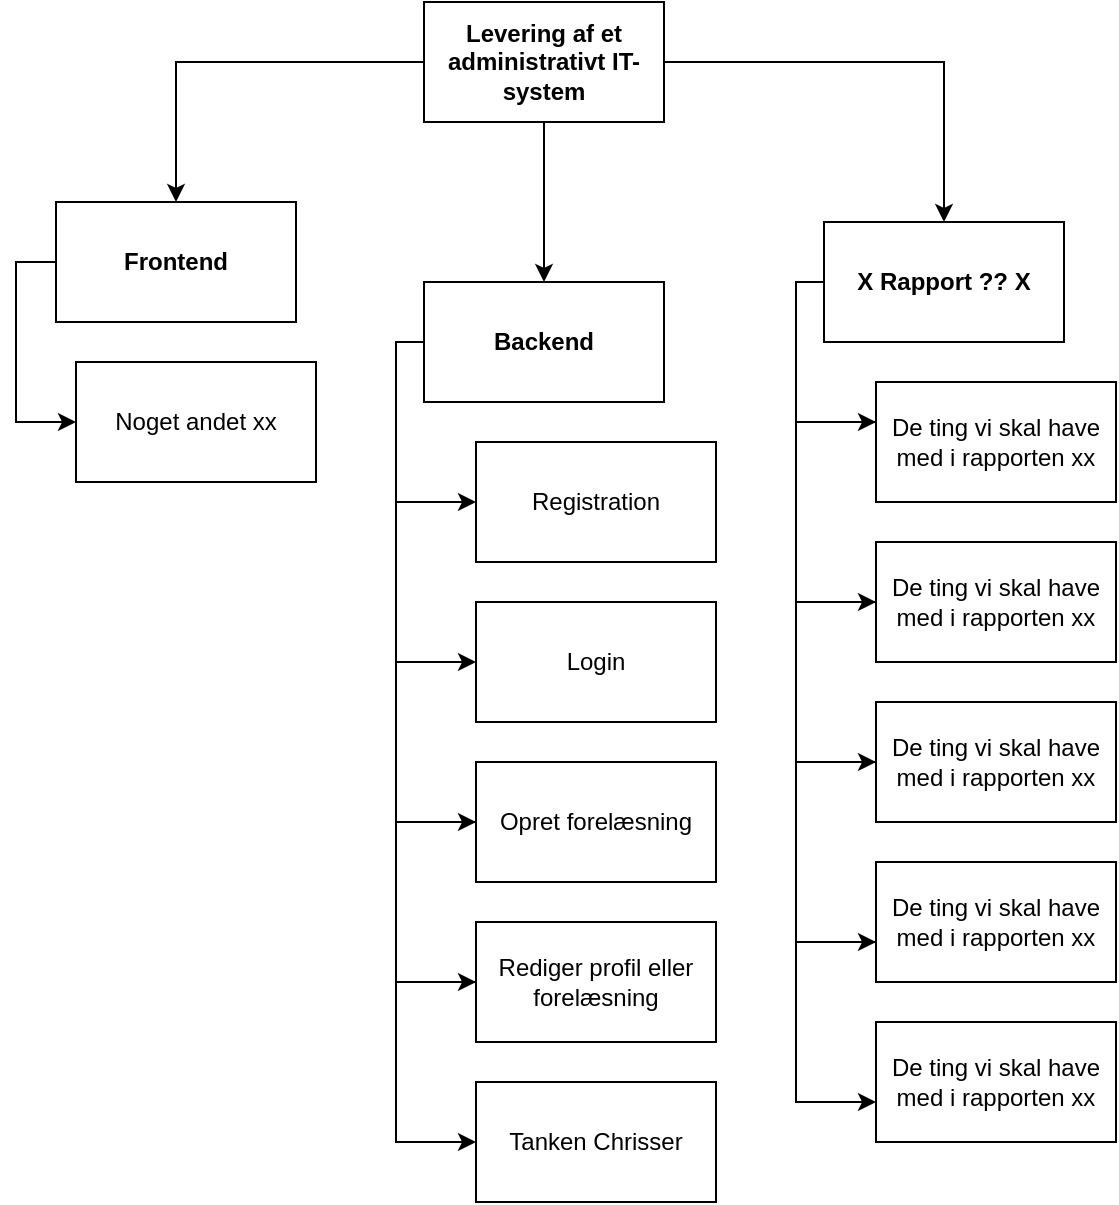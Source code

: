 <mxfile version="12.7.3" type="github">
  <diagram id="3AZzIE220VFOiJiIbyjP" name="Page-1">
    <mxGraphModel dx="686" dy="738" grid="1" gridSize="10" guides="1" tooltips="1" connect="1" arrows="1" fold="1" page="1" pageScale="1" pageWidth="827" pageHeight="1169" math="0" shadow="0">
      <root>
        <mxCell id="0" />
        <mxCell id="1" parent="0" />
        <mxCell id="Jk5qHnKGdOJ1nb1w-nt2-3" value="" style="edgeStyle=orthogonalEdgeStyle;rounded=0;orthogonalLoop=1;jettySize=auto;html=1;" parent="1" source="Jk5qHnKGdOJ1nb1w-nt2-1" target="Jk5qHnKGdOJ1nb1w-nt2-2" edge="1">
          <mxGeometry relative="1" as="geometry" />
        </mxCell>
        <mxCell id="Jk5qHnKGdOJ1nb1w-nt2-5" value="" style="edgeStyle=orthogonalEdgeStyle;rounded=0;orthogonalLoop=1;jettySize=auto;html=1;" parent="1" source="Jk5qHnKGdOJ1nb1w-nt2-1" target="Jk5qHnKGdOJ1nb1w-nt2-4" edge="1">
          <mxGeometry relative="1" as="geometry" />
        </mxCell>
        <mxCell id="Jk5qHnKGdOJ1nb1w-nt2-7" value="" style="edgeStyle=orthogonalEdgeStyle;rounded=0;orthogonalLoop=1;jettySize=auto;html=1;" parent="1" source="Jk5qHnKGdOJ1nb1w-nt2-1" target="Jk5qHnKGdOJ1nb1w-nt2-6" edge="1">
          <mxGeometry relative="1" as="geometry" />
        </mxCell>
        <mxCell id="Jk5qHnKGdOJ1nb1w-nt2-1" value="&lt;b&gt;Levering af et administrativt IT-system&lt;/b&gt;" style="rounded=0;whiteSpace=wrap;html=1;" parent="1" vertex="1">
          <mxGeometry x="294" y="40" width="120" height="60" as="geometry" />
        </mxCell>
        <mxCell id="Ops0DvnB60AxqXnKlPGb-2" value="" style="edgeStyle=orthogonalEdgeStyle;rounded=0;orthogonalLoop=1;jettySize=auto;html=1;" edge="1" parent="1" source="Jk5qHnKGdOJ1nb1w-nt2-6" target="Ops0DvnB60AxqXnKlPGb-1">
          <mxGeometry relative="1" as="geometry">
            <Array as="points">
              <mxPoint x="480" y="180" />
              <mxPoint x="480" y="250" />
            </Array>
          </mxGeometry>
        </mxCell>
        <mxCell id="Jk5qHnKGdOJ1nb1w-nt2-6" value="&lt;b&gt;X Rapport ?? X&lt;/b&gt;" style="rounded=0;whiteSpace=wrap;html=1;" parent="1" vertex="1">
          <mxGeometry x="494" y="150" width="120" height="60" as="geometry" />
        </mxCell>
        <mxCell id="Ops0DvnB60AxqXnKlPGb-4" value="" style="edgeStyle=orthogonalEdgeStyle;rounded=0;orthogonalLoop=1;jettySize=auto;html=1;" edge="1" parent="1" source="Ops0DvnB60AxqXnKlPGb-1" target="Ops0DvnB60AxqXnKlPGb-3">
          <mxGeometry relative="1" as="geometry">
            <Array as="points">
              <mxPoint x="480" y="250" />
              <mxPoint x="480" y="340" />
            </Array>
          </mxGeometry>
        </mxCell>
        <mxCell id="Ops0DvnB60AxqXnKlPGb-1" value="De ting vi skal have med i rapporten xx" style="rounded=0;whiteSpace=wrap;html=1;" vertex="1" parent="1">
          <mxGeometry x="520" y="230" width="120" height="60" as="geometry" />
        </mxCell>
        <mxCell id="Ops0DvnB60AxqXnKlPGb-6" value="" style="edgeStyle=orthogonalEdgeStyle;rounded=0;orthogonalLoop=1;jettySize=auto;html=1;" edge="1" parent="1" source="Ops0DvnB60AxqXnKlPGb-3" target="Ops0DvnB60AxqXnKlPGb-5">
          <mxGeometry relative="1" as="geometry">
            <Array as="points">
              <mxPoint x="480" y="340" />
              <mxPoint x="480" y="420" />
            </Array>
          </mxGeometry>
        </mxCell>
        <mxCell id="Ops0DvnB60AxqXnKlPGb-3" value="De ting vi skal have med i rapporten xx" style="rounded=0;whiteSpace=wrap;html=1;" vertex="1" parent="1">
          <mxGeometry x="520" y="310" width="120" height="60" as="geometry" />
        </mxCell>
        <mxCell id="Ops0DvnB60AxqXnKlPGb-8" value="" style="edgeStyle=orthogonalEdgeStyle;rounded=0;orthogonalLoop=1;jettySize=auto;html=1;" edge="1" parent="1" source="Ops0DvnB60AxqXnKlPGb-5" target="Ops0DvnB60AxqXnKlPGb-7">
          <mxGeometry relative="1" as="geometry">
            <Array as="points">
              <mxPoint x="480" y="420" />
              <mxPoint x="480" y="510" />
            </Array>
          </mxGeometry>
        </mxCell>
        <mxCell id="Ops0DvnB60AxqXnKlPGb-5" value="De ting vi skal have med i rapporten xx" style="rounded=0;whiteSpace=wrap;html=1;" vertex="1" parent="1">
          <mxGeometry x="520" y="390" width="120" height="60" as="geometry" />
        </mxCell>
        <mxCell id="Ops0DvnB60AxqXnKlPGb-10" value="" style="edgeStyle=orthogonalEdgeStyle;rounded=0;orthogonalLoop=1;jettySize=auto;html=1;" edge="1" parent="1" source="Ops0DvnB60AxqXnKlPGb-7" target="Ops0DvnB60AxqXnKlPGb-9">
          <mxGeometry relative="1" as="geometry">
            <Array as="points">
              <mxPoint x="480" y="510" />
              <mxPoint x="480" y="590" />
            </Array>
          </mxGeometry>
        </mxCell>
        <mxCell id="Ops0DvnB60AxqXnKlPGb-7" value="De ting vi skal have med i rapporten xx" style="rounded=0;whiteSpace=wrap;html=1;" vertex="1" parent="1">
          <mxGeometry x="520" y="470" width="120" height="60" as="geometry" />
        </mxCell>
        <mxCell id="Ops0DvnB60AxqXnKlPGb-9" value="De ting vi skal have med i rapporten xx" style="rounded=0;whiteSpace=wrap;html=1;" vertex="1" parent="1">
          <mxGeometry x="520" y="550" width="120" height="60" as="geometry" />
        </mxCell>
        <mxCell id="Jk5qHnKGdOJ1nb1w-nt2-15" value="" style="edgeStyle=orthogonalEdgeStyle;rounded=0;orthogonalLoop=1;jettySize=auto;html=1;" parent="1" source="Jk5qHnKGdOJ1nb1w-nt2-4" target="Jk5qHnKGdOJ1nb1w-nt2-14" edge="1">
          <mxGeometry relative="1" as="geometry">
            <Array as="points">
              <mxPoint x="280" y="210" />
              <mxPoint x="280" y="290" />
            </Array>
          </mxGeometry>
        </mxCell>
        <mxCell id="Jk5qHnKGdOJ1nb1w-nt2-4" value="&lt;b&gt;Backend&lt;/b&gt;" style="rounded=0;whiteSpace=wrap;html=1;" parent="1" vertex="1">
          <mxGeometry x="294" y="180" width="120" height="60" as="geometry" />
        </mxCell>
        <mxCell id="Jk5qHnKGdOJ1nb1w-nt2-20" value="" style="edgeStyle=orthogonalEdgeStyle;rounded=0;orthogonalLoop=1;jettySize=auto;html=1;" parent="1" target="Jk5qHnKGdOJ1nb1w-nt2-19" edge="1">
          <mxGeometry relative="1" as="geometry">
            <mxPoint x="280" y="290" as="sourcePoint" />
            <Array as="points">
              <mxPoint x="280" y="370" />
            </Array>
          </mxGeometry>
        </mxCell>
        <mxCell id="Jk5qHnKGdOJ1nb1w-nt2-14" value="Registration" style="rounded=0;whiteSpace=wrap;html=1;" parent="1" vertex="1">
          <mxGeometry x="320" y="260" width="120" height="60" as="geometry" />
        </mxCell>
        <mxCell id="Jk5qHnKGdOJ1nb1w-nt2-22" value="" style="edgeStyle=orthogonalEdgeStyle;rounded=0;orthogonalLoop=1;jettySize=auto;html=1;" parent="1" target="Jk5qHnKGdOJ1nb1w-nt2-21" edge="1">
          <mxGeometry relative="1" as="geometry">
            <mxPoint x="280" y="370" as="sourcePoint" />
            <Array as="points">
              <mxPoint x="280" y="450" />
            </Array>
          </mxGeometry>
        </mxCell>
        <mxCell id="Jk5qHnKGdOJ1nb1w-nt2-19" value="Login" style="rounded=0;whiteSpace=wrap;html=1;" parent="1" vertex="1">
          <mxGeometry x="320" y="340" width="120" height="60" as="geometry" />
        </mxCell>
        <mxCell id="Jk5qHnKGdOJ1nb1w-nt2-24" value="" style="edgeStyle=orthogonalEdgeStyle;rounded=0;orthogonalLoop=1;jettySize=auto;html=1;" parent="1" source="Jk5qHnKGdOJ1nb1w-nt2-21" target="Jk5qHnKGdOJ1nb1w-nt2-23" edge="1">
          <mxGeometry relative="1" as="geometry">
            <Array as="points">
              <mxPoint x="280" y="450" />
              <mxPoint x="280" y="530" />
            </Array>
          </mxGeometry>
        </mxCell>
        <mxCell id="Jk5qHnKGdOJ1nb1w-nt2-21" value="Opret forelæsning" style="rounded=0;whiteSpace=wrap;html=1;" parent="1" vertex="1">
          <mxGeometry x="320" y="420" width="120" height="60" as="geometry" />
        </mxCell>
        <mxCell id="Jk5qHnKGdOJ1nb1w-nt2-26" value="" style="edgeStyle=orthogonalEdgeStyle;rounded=0;orthogonalLoop=1;jettySize=auto;html=1;" parent="1" source="Jk5qHnKGdOJ1nb1w-nt2-23" target="Jk5qHnKGdOJ1nb1w-nt2-25" edge="1">
          <mxGeometry relative="1" as="geometry">
            <Array as="points">
              <mxPoint x="280" y="530" />
              <mxPoint x="280" y="610" />
            </Array>
          </mxGeometry>
        </mxCell>
        <mxCell id="Jk5qHnKGdOJ1nb1w-nt2-23" value="Rediger profil eller forelæsning" style="rounded=0;whiteSpace=wrap;html=1;" parent="1" vertex="1">
          <mxGeometry x="320" y="500" width="120" height="60" as="geometry" />
        </mxCell>
        <mxCell id="Jk5qHnKGdOJ1nb1w-nt2-25" value="Tanken Chrisser" style="rounded=0;whiteSpace=wrap;html=1;" parent="1" vertex="1">
          <mxGeometry x="320" y="580" width="120" height="60" as="geometry" />
        </mxCell>
        <mxCell id="Ops0DvnB60AxqXnKlPGb-12" value="" style="edgeStyle=orthogonalEdgeStyle;rounded=0;orthogonalLoop=1;jettySize=auto;html=1;" edge="1" parent="1" source="Jk5qHnKGdOJ1nb1w-nt2-2" target="Ops0DvnB60AxqXnKlPGb-11">
          <mxGeometry relative="1" as="geometry">
            <Array as="points">
              <mxPoint x="90" y="170" />
              <mxPoint x="90" y="250" />
            </Array>
          </mxGeometry>
        </mxCell>
        <mxCell id="Jk5qHnKGdOJ1nb1w-nt2-2" value="&lt;b&gt;Frontend&lt;/b&gt;" style="rounded=0;whiteSpace=wrap;html=1;" parent="1" vertex="1">
          <mxGeometry x="110" y="140" width="120" height="60" as="geometry" />
        </mxCell>
        <mxCell id="Ops0DvnB60AxqXnKlPGb-11" value="Noget andet xx" style="rounded=0;whiteSpace=wrap;html=1;" vertex="1" parent="1">
          <mxGeometry x="120" y="220" width="120" height="60" as="geometry" />
        </mxCell>
      </root>
    </mxGraphModel>
  </diagram>
</mxfile>
